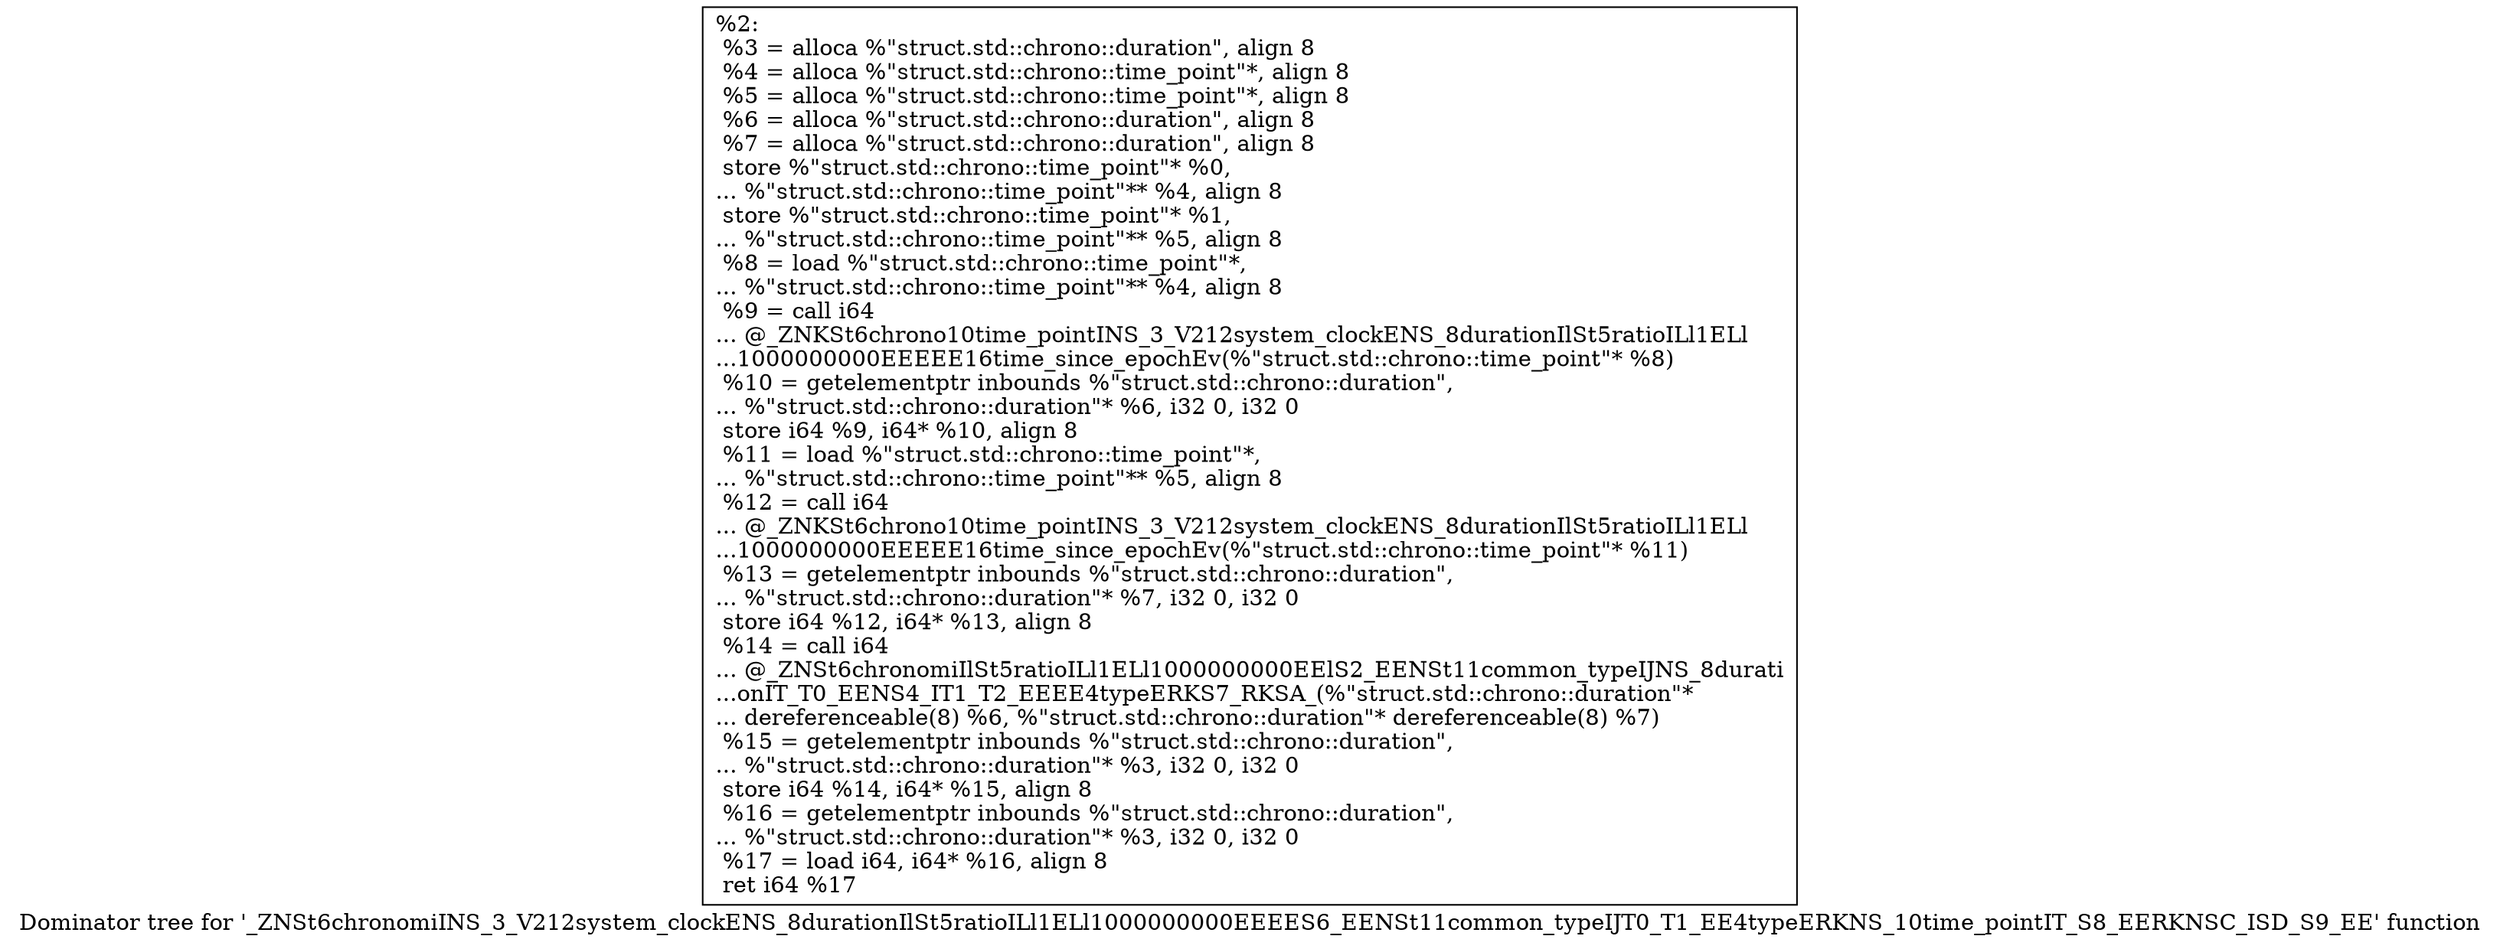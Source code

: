 digraph "Dominator tree for '_ZNSt6chronomiINS_3_V212system_clockENS_8durationIlSt5ratioILl1ELl1000000000EEEES6_EENSt11common_typeIJT0_T1_EE4typeERKNS_10time_pointIT_S8_EERKNSC_ISD_S9_EE' function" {
	label="Dominator tree for '_ZNSt6chronomiINS_3_V212system_clockENS_8durationIlSt5ratioILl1ELl1000000000EEEES6_EENSt11common_typeIJT0_T1_EE4typeERKNS_10time_pointIT_S8_EERKNSC_ISD_S9_EE' function";

	Node0x1470fb0 [shape=record,label="{%2:\l  %3 = alloca %\"struct.std::chrono::duration\", align 8\l  %4 = alloca %\"struct.std::chrono::time_point\"*, align 8\l  %5 = alloca %\"struct.std::chrono::time_point\"*, align 8\l  %6 = alloca %\"struct.std::chrono::duration\", align 8\l  %7 = alloca %\"struct.std::chrono::duration\", align 8\l  store %\"struct.std::chrono::time_point\"* %0,\l... %\"struct.std::chrono::time_point\"** %4, align 8\l  store %\"struct.std::chrono::time_point\"* %1,\l... %\"struct.std::chrono::time_point\"** %5, align 8\l  %8 = load %\"struct.std::chrono::time_point\"*,\l... %\"struct.std::chrono::time_point\"** %4, align 8\l  %9 = call i64\l... @_ZNKSt6chrono10time_pointINS_3_V212system_clockENS_8durationIlSt5ratioILl1ELl\l...1000000000EEEEE16time_since_epochEv(%\"struct.std::chrono::time_point\"* %8)\l  %10 = getelementptr inbounds %\"struct.std::chrono::duration\",\l... %\"struct.std::chrono::duration\"* %6, i32 0, i32 0\l  store i64 %9, i64* %10, align 8\l  %11 = load %\"struct.std::chrono::time_point\"*,\l... %\"struct.std::chrono::time_point\"** %5, align 8\l  %12 = call i64\l... @_ZNKSt6chrono10time_pointINS_3_V212system_clockENS_8durationIlSt5ratioILl1ELl\l...1000000000EEEEE16time_since_epochEv(%\"struct.std::chrono::time_point\"* %11)\l  %13 = getelementptr inbounds %\"struct.std::chrono::duration\",\l... %\"struct.std::chrono::duration\"* %7, i32 0, i32 0\l  store i64 %12, i64* %13, align 8\l  %14 = call i64\l... @_ZNSt6chronomiIlSt5ratioILl1ELl1000000000EElS2_EENSt11common_typeIJNS_8durati\l...onIT_T0_EENS4_IT1_T2_EEEE4typeERKS7_RKSA_(%\"struct.std::chrono::duration\"*\l... dereferenceable(8) %6, %\"struct.std::chrono::duration\"* dereferenceable(8) %7)\l  %15 = getelementptr inbounds %\"struct.std::chrono::duration\",\l... %\"struct.std::chrono::duration\"* %3, i32 0, i32 0\l  store i64 %14, i64* %15, align 8\l  %16 = getelementptr inbounds %\"struct.std::chrono::duration\",\l... %\"struct.std::chrono::duration\"* %3, i32 0, i32 0\l  %17 = load i64, i64* %16, align 8\l  ret i64 %17\l}"];
}
